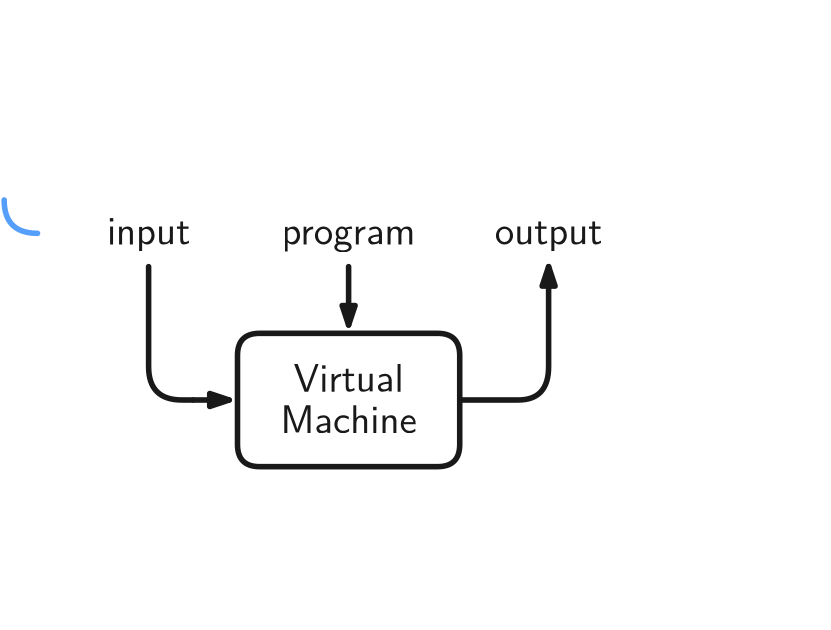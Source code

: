 <?xml version="1.0"?>
<!DOCTYPE ipe SYSTEM "ipe.dtd">
<ipe version="70218" creator="Ipe 7.2.24">
<info created="D:20200729150742" modified="D:20220805194213" title="Recursive STARK Verifier" author="Jan Ferdinand Sauer" subject="Triton VM"/>
<preamble>
\usepackage{lmodern}
\renewcommand*\familydefault{\sfdefault}
\usepackage[T1]{fontenc}
\usepackage{nicefrac}
\usepackage{pifont}
\usepackage{bm}</preamble>
<ipestyle name="basic">
<symbol name="arrow/arc(spx)">
<path stroke="sym-stroke" fill="sym-stroke" pen="sym-pen">
0 0 m
-1 0.333 l
-1 -0.333 l
h
</path>
</symbol>
<symbol name="arrow/farc(spx)">
<path stroke="sym-stroke" fill="white" pen="sym-pen">
0 0 m
-1 0.333 l
-1 -0.333 l
h
</path>
</symbol>
<symbol name="arrow/ptarc(spx)">
<path stroke="sym-stroke" fill="sym-stroke" pen="sym-pen">
0 0 m
-1 0.333 l
-0.8 0 l
-1 -0.333 l
h
</path>
</symbol>
<symbol name="arrow/fptarc(spx)">
<path stroke="sym-stroke" fill="white" pen="sym-pen">
0 0 m
-1 0.333 l
-0.8 0 l
-1 -0.333 l
h
</path>
</symbol>
<symbol name="mark/circle(sx)" transformations="translations">
<path fill="sym-stroke">
0.6 0 0 0.6 0 0 e
0.4 0 0 0.4 0 0 e
</path>
</symbol>
<symbol name="mark/disk(sx)" transformations="translations">
<path fill="sym-stroke">
0.6 0 0 0.6 0 0 e
</path>
</symbol>
<symbol name="mark/fdisk(sfx)" transformations="translations">
<group>
<path fill="sym-fill">
0.5 0 0 0.5 0 0 e
</path>
<path fill="sym-stroke" fillrule="eofill">
0.6 0 0 0.6 0 0 e
0.4 0 0 0.4 0 0 e
</path>
</group>
</symbol>
<symbol name="mark/box(sx)" transformations="translations">
<path fill="sym-stroke" fillrule="eofill">
-0.6 -0.6 m
0.6 -0.6 l
0.6 0.6 l
-0.6 0.6 l
h
-0.4 -0.4 m
0.4 -0.4 l
0.4 0.4 l
-0.4 0.4 l
h
</path>
</symbol>
<symbol name="mark/square(sx)" transformations="translations">
<path fill="sym-stroke">
-0.6 -0.6 m
0.6 -0.6 l
0.6 0.6 l
-0.6 0.6 l
h
</path>
</symbol>
<symbol name="mark/fsquare(sfx)" transformations="translations">
<group>
<path fill="sym-fill">
-0.5 -0.5 m
0.5 -0.5 l
0.5 0.5 l
-0.5 0.5 l
h
</path>
<path fill="sym-stroke" fillrule="eofill">
-0.6 -0.6 m
0.6 -0.6 l
0.6 0.6 l
-0.6 0.6 l
h
-0.4 -0.4 m
0.4 -0.4 l
0.4 0.4 l
-0.4 0.4 l
h
</path>
</group>
</symbol>
<symbol name="mark/cross(sx)" transformations="translations">
<group>
<path fill="sym-stroke">
-0.43 -0.57 m
0.57 0.43 l
0.43 0.57 l
-0.57 -0.43 l
h
</path>
<path fill="sym-stroke">
-0.43 0.57 m
0.57 -0.43 l
0.43 -0.57 l
-0.57 0.43 l
h
</path>
</group>
</symbol>
<symbol name="arrow/fnormal(spx)">
<path stroke="sym-stroke" fill="white" pen="sym-pen">
0 0 m
-1 0.333 l
-1 -0.333 l
h
</path>
</symbol>
<symbol name="arrow/pointed(spx)">
<path stroke="sym-stroke" fill="sym-stroke" pen="sym-pen">
0 0 m
-1 0.333 l
-0.8 0 l
-1 -0.333 l
h
</path>
</symbol>
<symbol name="arrow/fpointed(spx)">
<path stroke="sym-stroke" fill="white" pen="sym-pen">
0 0 m
-1 0.333 l
-0.8 0 l
-1 -0.333 l
h
</path>
</symbol>
<symbol name="arrow/linear(spx)">
<path stroke="sym-stroke" pen="sym-pen">
-1 0.333 m
0 0 l
-1 -0.333 l
</path>
</symbol>
<symbol name="arrow/fdouble(spx)">
<path stroke="sym-stroke" fill="white" pen="sym-pen">
0 0 m
-1 0.333 l
-1 -0.333 l
h
-1 0 m
-2 0.333 l
-2 -0.333 l
h
</path>
</symbol>
<symbol name="arrow/double(spx)">
<path stroke="sym-stroke" fill="sym-stroke" pen="sym-pen">
0 0 m
-1 0.333 l
-1 -0.333 l
h
-1 0 m
-2 0.333 l
-2 -0.333 l
h
</path>
</symbol>
<symbol name="arrow/mid-normal(spx)">
<path stroke="sym-stroke" fill="sym-stroke" pen="sym-pen">
0.5 0 m
-0.5 0.333 l
-0.5 -0.333 l
h
</path>
</symbol>
<symbol name="arrow/mid-fnormal(spx)">
<path stroke="sym-stroke" fill="white" pen="sym-pen">
0.5 0 m
-0.5 0.333 l
-0.5 -0.333 l
h
</path>
</symbol>
<symbol name="arrow/mid-pointed(spx)">
<path stroke="sym-stroke" fill="sym-stroke" pen="sym-pen">
0.5 0 m
-0.5 0.333 l
-0.3 0 l
-0.5 -0.333 l
h
</path>
</symbol>
<symbol name="arrow/mid-fpointed(spx)">
<path stroke="sym-stroke" fill="white" pen="sym-pen">
0.5 0 m
-0.5 0.333 l
-0.3 0 l
-0.5 -0.333 l
h
</path>
</symbol>
<symbol name="arrow/mid-double(spx)">
<path stroke="sym-stroke" fill="sym-stroke" pen="sym-pen">
1 0 m
0 0.333 l
0 -0.333 l
h
0 0 m
-1 0.333 l
-1 -0.333 l
h
</path>
</symbol>
<symbol name="arrow/mid-fdouble(spx)">
<path stroke="sym-stroke" fill="white" pen="sym-pen">
1 0 m
0 0.333 l
0 -0.333 l
h
0 0 m
-1 0.333 l
-1 -0.333 l
h
</path>
</symbol>
<anglesize name="22.5 deg" value="22.5"/>
<anglesize name="30 deg" value="30"/>
<anglesize name="45 deg" value="45"/>
<anglesize name="60 deg" value="60"/>
<anglesize name="90 deg" value="90"/>
<arrowsize name="large" value="10"/>
<arrowsize name="small" value="5"/>
<arrowsize name="tiny" value="3"/>
<color name="blue" value="0 0 1"/>
<color name="brown" value="0.647 0.165 0.165"/>
<color name="darkblue" value="0 0 0.545"/>
<color name="darkcyan" value="0 0.545 0.545"/>
<color name="darkgray" value="0.663"/>
<color name="darkgreen" value="0 0.392 0"/>
<color name="darkmagenta" value="0.545 0 0.545"/>
<color name="darkorange" value="1 0.549 0"/>
<color name="darkred" value="0.545 0 0"/>
<color name="gold" value="1 0.843 0"/>
<color name="gray" value="0.745"/>
<color name="green" value="0 1 0"/>
<color name="lightblue" value="0.678 0.847 0.902"/>
<color name="lightcyan" value="0.878 1 1"/>
<color name="lightgray" value="0.827"/>
<color name="lightgreen" value="0.565 0.933 0.565"/>
<color name="lightyellow" value="1 1 0.878"/>
<color name="navy" value="0 0 0.502"/>
<color name="orange" value="1 0.647 0"/>
<color name="pink" value="1 0.753 0.796"/>
<color name="purple" value="0.627 0.125 0.941"/>
<color name="red" value="1 0 0"/>
<color name="seagreen" value="0.18 0.545 0.341"/>
<color name="turquoise" value="0.251 0.878 0.816"/>
<color name="violet" value="0.933 0.51 0.933"/>
<color name="yellow" value="1 1 0"/>
<dashstyle name="dash dot dotted" value="[4 2 1 2 1 2] 0"/>
<dashstyle name="dash dotted" value="[4 2 1 2] 0"/>
<dashstyle name="dashed" value="[4] 0"/>
<dashstyle name="dotted" value="[1 3] 0"/>
<gridsize name="10 pts (~3.5 mm)" value="10"/>
<gridsize name="14 pts (~5 mm)" value="14"/>
<gridsize name="16 pts (~6 mm)" value="16"/>
<gridsize name="20 pts (~7 mm)" value="20"/>
<gridsize name="28 pts (~10 mm)" value="28"/>
<gridsize name="32 pts (~12 mm)" value="32"/>
<gridsize name="4 pts" value="4"/>
<gridsize name="56 pts (~20 mm)" value="56"/>
<gridsize name="8 pts (~3 mm)" value="8"/>
<opacity name="10%" value="0.1"/>
<opacity name="30%" value="0.3"/>
<opacity name="50%" value="0.5"/>
<opacity name="75%" value="0.75"/>
<pen name="fat" value="1.2"/>
<pen name="heavier" value="0.8"/>
<pen name="ultrafat" value="2"/>
<symbolsize name="large" value="5"/>
<symbolsize name="small" value="2"/>
<symbolsize name="tiny" value="1.1"/>
<textsize name="Huge" value="\Huge"/>
<textsize name="LARGE" value="\LARGE"/>
<textsize name="Large" value="\Large"/>
<textsize name="footnote" value="\footnotesize"/>
<textsize name="huge" value="\huge"/>
<textsize name="large" value="\large"/>
<textsize name="small" value="\small"/>
<textsize name="tiny" value="\tiny"/>
<textstyle name="center" begin="\begin{center}" end="\end{center}"/>
<textstyle name="item" begin="\begin{itemize}\item{}" end="\end{itemize}"/>
<textstyle name="itemize" begin="\begin{itemize}" end="\end{itemize}"/>
<layout paper="500 300" origin="0 0" frame="500 300" skip="128"/>
<tiling name="falling" angle="-60" step="4" width="1"/>
<tiling name="rising" angle="30" step="4" width="1"/>
</ipestyle>
<page>
<layer name="bg"/>
<layer name="VM"/>
<layer name="stark_engine"/>
<layer name="verifier"/>
<layer name="recursion"/>
<layer name="TVM"/>
<view layers="bg VM" active="VM"/>
<view layers="bg VM stark_engine" active="stark_engine"/>
<view layers="bg VM stark_engine verifier" active="verifier"/>
<view layers="VM stark_engine verifier recursion" active="recursion"/>
<path layer="bg" matrix="1.48719 0 0 1.48719 -21.4364 -11.6926" fill="white">
44 196 m
44 44 l
244 44 l
244 196 l
h
</path>
<path layer="TVM" matrix="1.48719 0 0 1.48719 -21.4364 -11.6926" stroke="0.118 0.675 0.847" pen="fat" cap="1" join="1">
40.5 0 0 40.5 128 80 e
</path>
<path layer="stark_engine" stroke="0.118 0.675 0.847" pen="ultrafat" cap="1" join="1">
128 120 m
128 72 l
128 64
136 64 c
200 64 l
208 64
208 72 c
208 120 l
</path>
<path layer="TVM" matrix="0 1.48719 -1.48719 0 311.694 31.0642" stroke="white" pen="ultrafat" cap="1" join="1">
88 96 m
95.5 96 l
</path>
<path matrix="1.48719 0 0 1.48719 87.8059 -59.2827" stroke="white" pen="ultrafat" cap="1" join="1">
88 96 m
95.5 96 l
</path>
<path matrix="1.48719 0 0 1.48719 87.8059 -11.6926" stroke="white" pen="ultrafat" cap="1" join="1">
88 96 m
95.5 96 l
</path>
<path layer="VM" matrix="1.5 0 0 1.5 -28 -8" stroke="white" pen="ultrafat" cap="1" join="1">
88 96 m
95.5 96 l
</path>
<text matrix="1.5 0 0 1.5 0 -48" transformations="translations" pos="64 160" stroke="0.098" type="label" width="29.997" height="9.397" depth="2.79" halign="center" valign="baseline" size="Large">input</text>
<text matrix="1.5 0 0 1.5 -24 -48" transformations="translations" pos="128 160" stroke="0.098" type="label" width="48.244" height="6.409" depth="2.79" halign="center" valign="baseline" size="Large">program</text>
<text matrix="1.5 0 0 1.5 -48 -48" transformations="translations" pos="192 160" stroke="0.098" type="label" width="38.788" height="8.127" depth="2.79" halign="center" valign="baseline" size="Large">output</text>
<text matrix="1.5 0 0 1.5 -24 -4.99995" transformations="translations" pos="128 96" stroke="0.098" type="label" width="39.668" height="9.962" depth="0" halign="center" valign="baseline" size="Large">Virtual</text>
<path stroke="0.098" pen="ultrafat" cap="1" join="1">
96 184 m
96 148 l
96 136
108 136 c
112 136 l
</path>
<path matrix="1 0 0 1 8 0" stroke="0.098" pen="ultrafat" cap="1" join="1" arrow="normal/normal">
200 136 m
221.051 136 l
232 136
232 148 c
232 184 l
</path>
<path stroke="0.098" pen="ultrafat" cap="1" join="1" arrow="normal/normal">
168 184 m
168 163 l
</path>
<text matrix="1.5 0 0 1.5 -24 -7.99998" transformations="translations" pos="128 88" stroke="0.098" type="label" width="49.115" height="9.962" depth="0" halign="center" valign="baseline" size="Large">Machine</text>
<text layer="stark_engine" matrix="1.5 0 0 1.5 -24 -53" transformations="translations" pos="128 96" stroke="0.118 0.675 0.847" type="label" width="51.064" height="12.132" depth="0" halign="center" valign="baseline" size="LARGE">STARK</text>
<text matrix="1.5 0 0 1.5 -24 -56" transformations="translations" pos="128 88" stroke="0.118 0.675 0.847" type="label" width="45.44" height="12.13" depth="3.35" halign="center" valign="baseline" size="LARGE">Engine</text>
<text matrix="1.5 0 0 1.5 24 -48" transformations="translations" pos="192 160" stroke="0.118 0.675 0.847" type="label" width="34.98" height="12.13" depth="3.35" halign="center" valign="baseline" size="LARGE">proof</text>
<path stroke="0.118 0.675 0.847" pen="ultrafat" cap="1" join="1" arrow="normal/normal">
208 88 m
300 88 l
312 88
312 100 c
312 184 l
</path>
<text layer="verifier" matrix="1.5 0 0 1.5 -24 -10" transformations="translations" pos="64 136" stroke="0.333 0.62 0.98" type="label" width="6.276" height="10.756" depth="3.59" halign="center" valign="baseline" size="Large" style="math">\bm (</text>
<text matrix="1.5 0 0 1.5 -24 -12" transformations="translations" pos="104 136" stroke="0.333 0.62 0.98" type="label" width="4.583" height="2.231" depth="2.79" halign="center" valign="baseline" size="Large" style="math">\bm ,</text>
<text matrix="1.5 0 0 1.5 48 -12" transformations="translations" pos="104 136" stroke="0.333 0.62 0.98" type="label" width="3.819" height="1.864" depth="2.32" halign="center" valign="baseline" size="large" style="math">\bm ,</text>
<text matrix="1.5 0 0 1.5 120 -12" transformations="translations" pos="104 136" stroke="0.333 0.62 0.98" type="label" width="3.819" height="1.864" depth="2.32" halign="center" valign="baseline" size="large" style="math">\bm ,</text>
<text matrix="1.5 0 0 1.5 -24 -10" transformations="translations" pos="240 136" stroke="0.333 0.62 0.98" type="label" width="6.276" height="10.756" depth="3.59" halign="center" valign="baseline" size="Large" style="math">\bm )</text>
<text matrix="1.5 0 0 1.5 -24 -12" transformations="translations" pos="128 184" stroke="0.333 0.62 0.98" type="label" width="41.734" height="9.962" depth="0" halign="center" valign="baseline" size="Large">Verifier</text>
<text matrix="1.5 0 0 1.5 -24 -12" transformations="translations" pos="176 184" stroke="0.333 0.62 0.98" type="label" width="17.843" height="10.756" depth="3.59" halign="center" valign="baseline" size="Large">\nicefrac{\color{seagreen}\ding{51}}{\color{red}\ding{55}}</text>
<path stroke="0.333 0.62 0.98" pen="ultrafat" cap="1" join="1">
56 196 m
64 196 l
</path>
<path stroke="0.333 0.62 0.98" pen="ultrafat" cap="1" join="1" rarrow="normal/normal">
140 268 m
56 268 l
44 268
44 256 c
44 220 l
</path>
<path layer="recursion" matrix="1.5 0 0 1.5 -24 -14" stroke="0.333 0.62 0.98" pen="ultrafat" cap="1" join="1">
72 188 m
80 188
80 180 c
</path>
<path layer="verifier" matrix="1.5 0 0 1.5 -28 -12.5" stroke="0.333 0.62 0.98" pen="ultrafat" cap="1" join="1">
48 155 m
48 147 l
</path>
<path layer="recursion" stroke="0.333 0.62 0.98" pen="ultrafat" cap="1" join="1" arrow="normal/normal">
96 256 m
96 208 l
</path>
<path layer="verifier" matrix="1 0 0 1 4 -4" stroke="0.333 0.62 0.98" pen="ultrafat" cap="1" join="1" arrow="normal/normal">
192 272 m
224 272 l
</path>
<path layer="recursion" stroke="0.333 0.62 0.98" pen="ultrafat" cap="1" join="1" arrow="normal/normal">
168 256 m
168 208 l
</path>
<path stroke="0.333 0.62 0.98" pen="ultrafat" cap="1" join="1" arrow="normal/normal">
240 208 m
240 256 l
</path>
<text layer="TVM" matrix="1.48719 0 0 1.48719 -21.4364 -11.6926" transformations="translations" pos="128 24" stroke="0.118 0.675 0.847" type="label" width="61.943" height="9.962" depth="0" halign="center" valign="baseline" size="Large">Triton VM</text>
<path layer="VM" stroke="0.098" pen="ultrafat" cap="1" join="1">
128 152 m
128 160
136 160 c
200 160 l
208 160
208 152 c
208 120 l
208 112
200 112 c
136 112 l
128 112
128 120 c
128 152 l
</path>
<path stroke="0.098" pen="ultrafat" cap="1" join="1" arrow="normal/normal">
112 136 m
125 136 l
</path>
<path stroke="0.333 0.62 0.98" pen="ultrafat" cap="1" join="1">
56 196 m
44 196
44 208 c
</path>
<path layer="recursion" matrix="1.5 0 0 1.5 -24 -13.25" fill="white">
76 168 m
76 160 l
84 160 l
84 168 l
h
</path>
<text matrix="1.5 0 0 1.5 -24 -13.25" transformations="translations" pos="80 163.5" stroke="0.333 0.62 0.98" type="label" width="12.553" height="5.652" depth="0" halign="center" valign="center" size="Large" style="math">\bm =</text>
<path matrix="1.5 0 0 1.5 48 -13.25" fill="white">
76 168 m
76 160 l
84 160 l
84 168 l
h
</path>
<text matrix="1.5 0 0 1.5 48 -13.25" transformations="translations" pos="80 163.5" stroke="0.333 0.62 0.98" type="label" width="12.553" height="5.652" depth="0" halign="center" valign="center" size="Large" style="math">\bm =</text>
<path matrix="1.5 0 0 1.5 120 -13.25" fill="white">
76 168 m
76 160 l
84 160 l
84 168 l
h
</path>
<text matrix="1.5 0 0 1.5 120 -13.25" transformations="translations" pos="80 163.5" stroke="0.333 0.62 0.98" type="label" width="12.553" height="5.652" depth="0" halign="center" valign="center" size="Large" style="math">\bm =</text>
</page>
</ipe>
